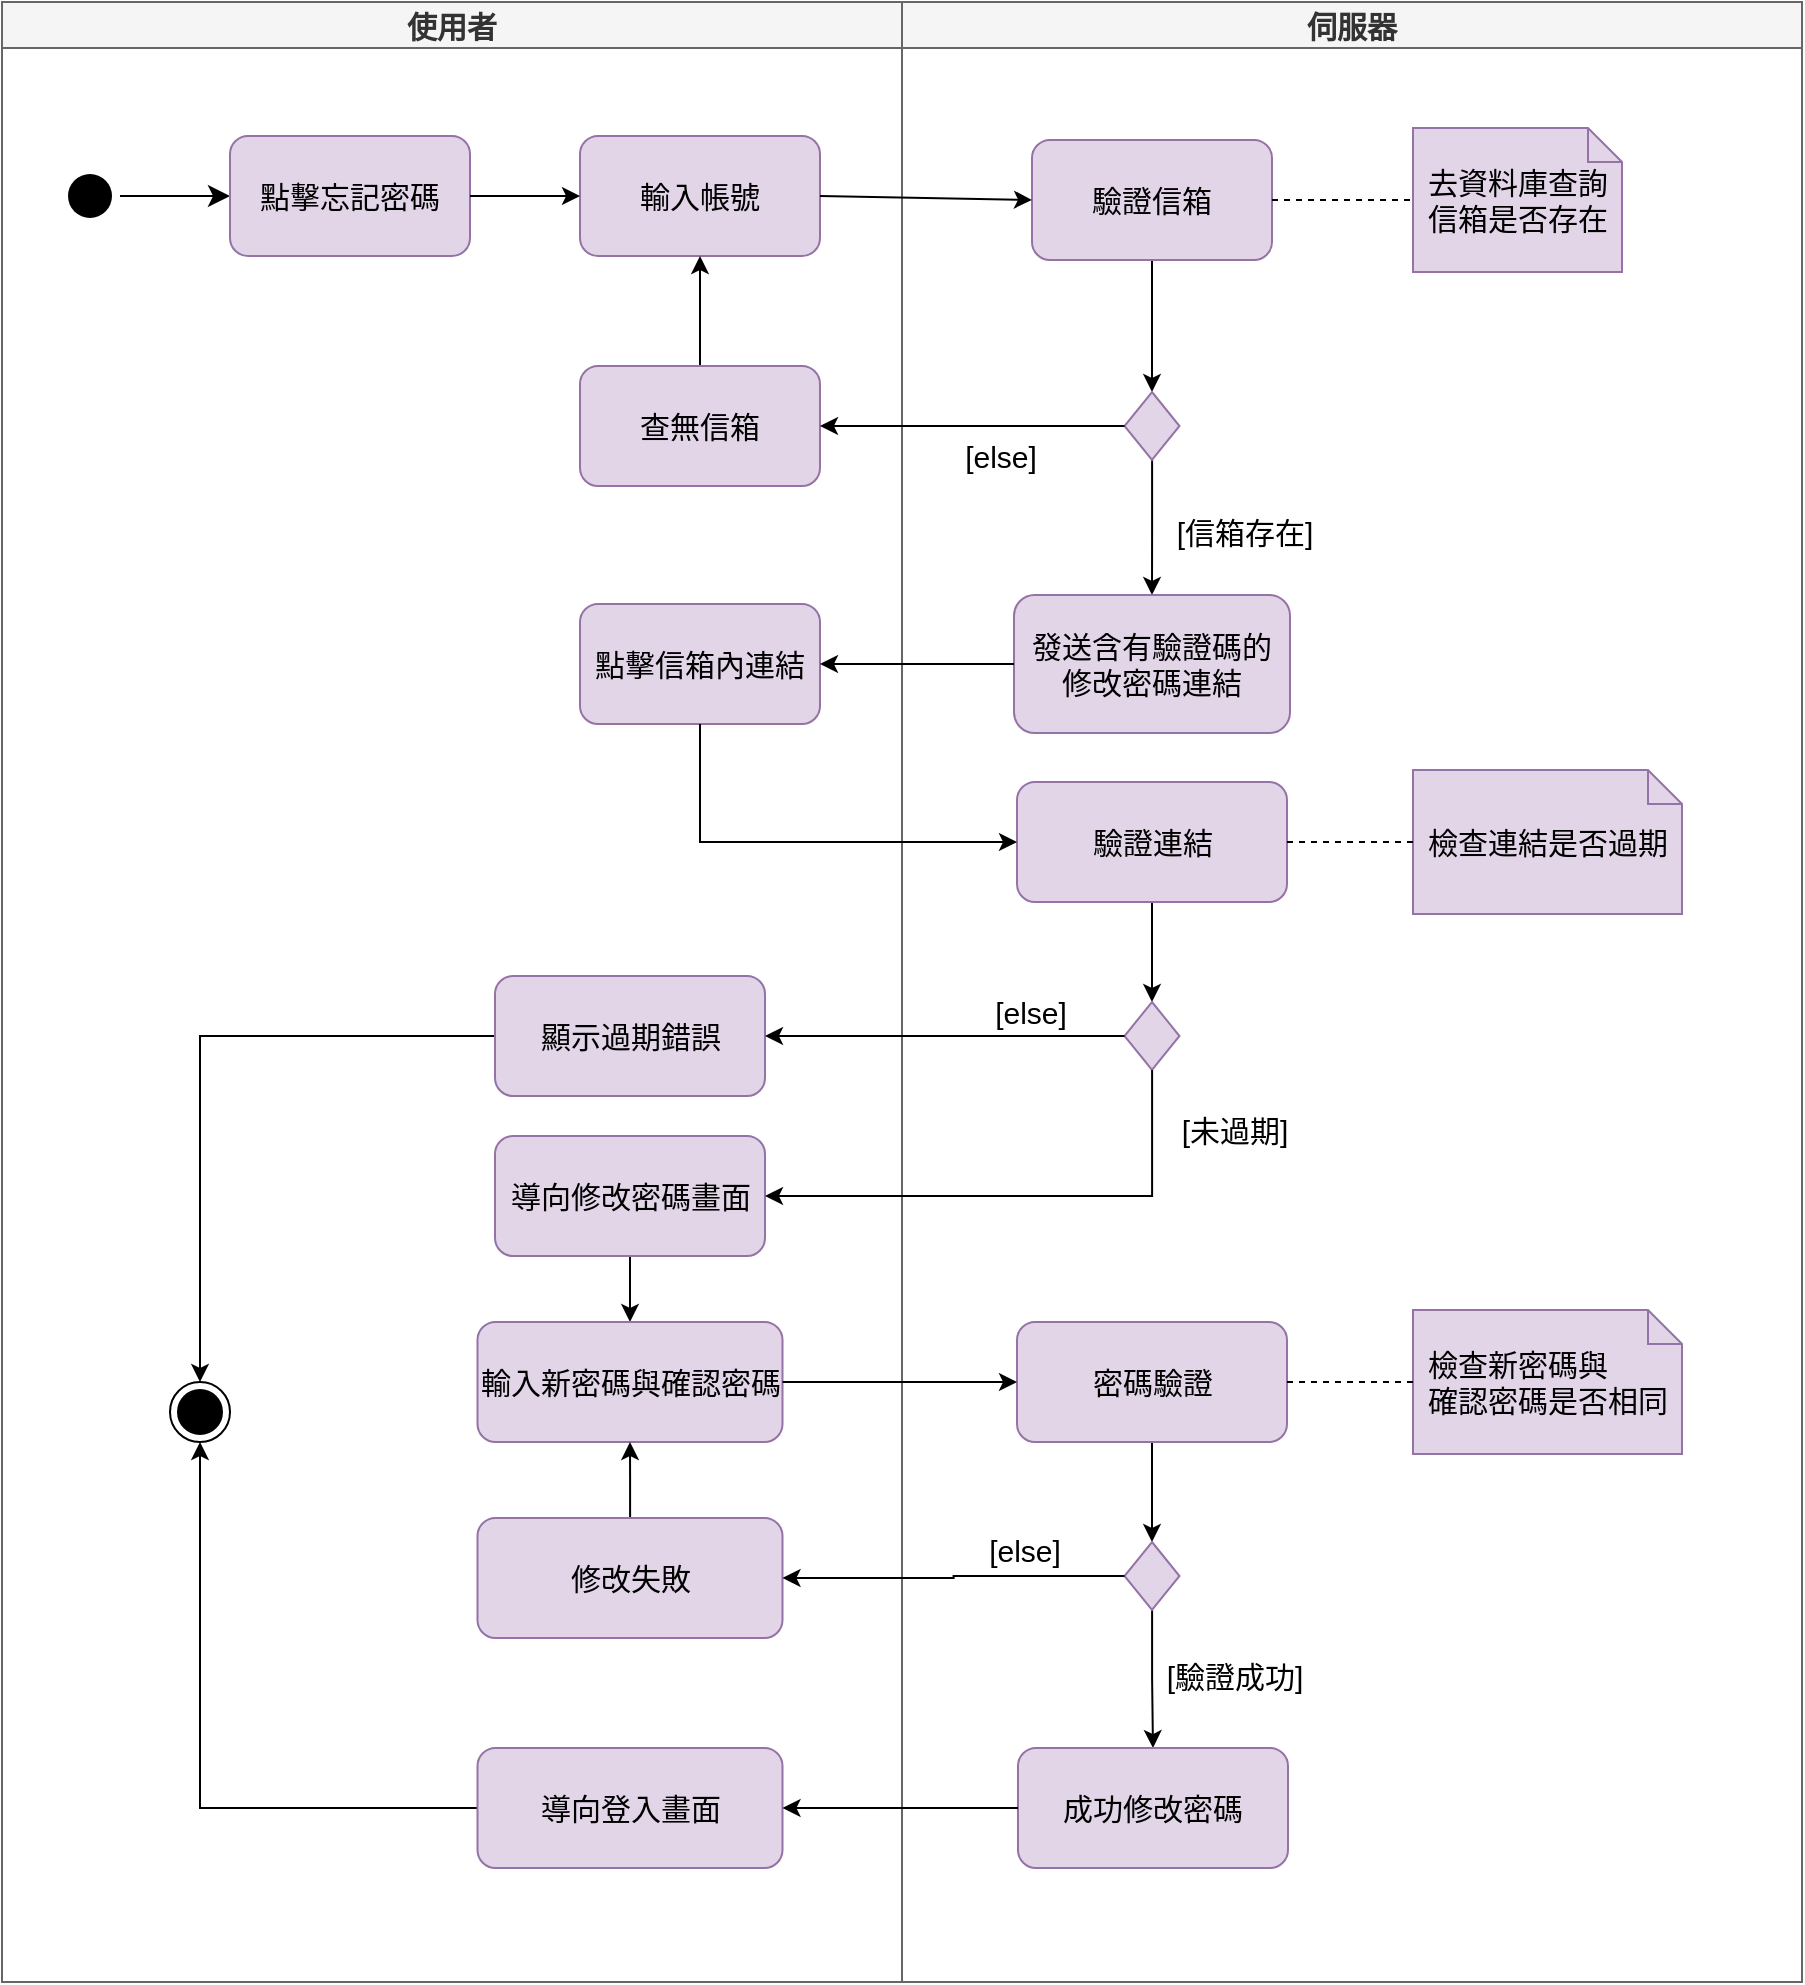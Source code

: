 <mxfile version="26.2.2">
  <diagram name="Page-1" id="e7e014a7-5840-1c2e-5031-d8a46d1fe8dd">
    <mxGraphModel dx="2320" dy="1391" grid="0" gridSize="10" guides="1" tooltips="1" connect="1" arrows="1" fold="1" page="0" pageScale="1" pageWidth="827" pageHeight="1169" background="none" math="0" shadow="0">
      <root>
        <mxCell id="0" />
        <mxCell id="1" parent="0" />
        <mxCell id="46HfgviB-f4tSXPry8XJ-41" value="使用者" style="swimlane;whiteSpace=wrap;fillColor=#f5f5f5;fontColor=#333333;strokeColor=#666666;fontSize=15;" vertex="1" parent="1">
          <mxGeometry x="210" y="120" width="450" height="990" as="geometry" />
        </mxCell>
        <mxCell id="46HfgviB-f4tSXPry8XJ-42" value="" style="ellipse;shape=startState;fillColor=#000000;strokeColor=none;fontSize=15;" vertex="1" parent="46HfgviB-f4tSXPry8XJ-41">
          <mxGeometry x="29" y="82" width="30" height="30" as="geometry" />
        </mxCell>
        <mxCell id="46HfgviB-f4tSXPry8XJ-43" value="" style="edgeStyle=elbowEdgeStyle;elbow=horizontal;verticalAlign=bottom;endArrow=classic;endSize=8;strokeColor=#000000;endFill=1;rounded=0;entryX=0;entryY=0.5;entryDx=0;entryDy=0;fontSize=15;" edge="1" parent="46HfgviB-f4tSXPry8XJ-41" source="46HfgviB-f4tSXPry8XJ-42" target="46HfgviB-f4tSXPry8XJ-44">
          <mxGeometry x="100" y="40" as="geometry">
            <mxPoint x="4.5" y="99" as="targetPoint" />
          </mxGeometry>
        </mxCell>
        <mxCell id="46HfgviB-f4tSXPry8XJ-44" value="&lt;span style=&quot;text-wrap-mode: nowrap;&quot;&gt;點擊忘記密碼&lt;/span&gt;" style="rounded=1;whiteSpace=wrap;html=1;fillColor=#e1d5e7;strokeColor=#9673a6;fontSize=15;" vertex="1" parent="46HfgviB-f4tSXPry8XJ-41">
          <mxGeometry x="114" y="67" width="120" height="60" as="geometry" />
        </mxCell>
        <mxCell id="46HfgviB-f4tSXPry8XJ-45" value="輸入帳號" style="rounded=1;whiteSpace=wrap;html=1;fillColor=#e1d5e7;strokeColor=#9673a6;fontSize=15;" vertex="1" parent="46HfgviB-f4tSXPry8XJ-41">
          <mxGeometry x="289" y="67" width="120" height="60" as="geometry" />
        </mxCell>
        <mxCell id="46HfgviB-f4tSXPry8XJ-46" value="" style="endArrow=classic;strokeColor=#000000;endFill=1;rounded=0;exitX=1;exitY=0.5;exitDx=0;exitDy=0;entryX=0;entryY=0.5;entryDx=0;entryDy=0;fontSize=15;" edge="1" parent="46HfgviB-f4tSXPry8XJ-41" source="46HfgviB-f4tSXPry8XJ-44" target="46HfgviB-f4tSXPry8XJ-45">
          <mxGeometry relative="1" as="geometry">
            <mxPoint x="114.5" y="99" as="sourcePoint" />
            <mxPoint x="168.667" y="164" as="targetPoint" />
          </mxGeometry>
        </mxCell>
        <mxCell id="46HfgviB-f4tSXPry8XJ-47" value="" style="ellipse;shape=endState;fillColor=#000000;strokeColor=#000000;fontSize=15;" vertex="1" parent="46HfgviB-f4tSXPry8XJ-41">
          <mxGeometry x="84" y="690" width="30" height="30" as="geometry" />
        </mxCell>
        <mxCell id="46HfgviB-f4tSXPry8XJ-50" style="edgeStyle=orthogonalEdgeStyle;rounded=0;orthogonalLoop=1;jettySize=auto;html=1;exitX=0.5;exitY=0;exitDx=0;exitDy=0;entryX=0.5;entryY=1;entryDx=0;entryDy=0;fontSize=15;" edge="1" parent="46HfgviB-f4tSXPry8XJ-41" source="46HfgviB-f4tSXPry8XJ-51" target="46HfgviB-f4tSXPry8XJ-45">
          <mxGeometry relative="1" as="geometry">
            <mxPoint x="359" y="129" as="targetPoint" />
          </mxGeometry>
        </mxCell>
        <mxCell id="46HfgviB-f4tSXPry8XJ-51" value="&lt;span style=&quot;text-wrap-mode: nowrap;&quot;&gt;查無信箱&lt;/span&gt;" style="rounded=1;whiteSpace=wrap;html=1;fillColor=#e1d5e7;strokeColor=#9673a6;fontSize=15;" vertex="1" parent="46HfgviB-f4tSXPry8XJ-41">
          <mxGeometry x="289" y="182" width="120" height="60" as="geometry" />
        </mxCell>
        <mxCell id="46HfgviB-f4tSXPry8XJ-53" value="&lt;span style=&quot;text-wrap-mode: nowrap;&quot;&gt;點擊信箱內連結&lt;/span&gt;" style="rounded=1;whiteSpace=wrap;html=1;fillColor=#e1d5e7;strokeColor=#9673a6;fontSize=15;" vertex="1" parent="46HfgviB-f4tSXPry8XJ-41">
          <mxGeometry x="289" y="301" width="120" height="60" as="geometry" />
        </mxCell>
        <mxCell id="46HfgviB-f4tSXPry8XJ-87" style="edgeStyle=orthogonalEdgeStyle;rounded=0;orthogonalLoop=1;jettySize=auto;html=1;entryX=0.5;entryY=0;entryDx=0;entryDy=0;" edge="1" parent="46HfgviB-f4tSXPry8XJ-41" source="46HfgviB-f4tSXPry8XJ-74" target="46HfgviB-f4tSXPry8XJ-81">
          <mxGeometry relative="1" as="geometry" />
        </mxCell>
        <mxCell id="46HfgviB-f4tSXPry8XJ-74" value="導向修改密碼畫面" style="rounded=1;whiteSpace=wrap;html=1;fillColor=#e1d5e7;strokeColor=#9673a6;fontSize=15;" vertex="1" parent="46HfgviB-f4tSXPry8XJ-41">
          <mxGeometry x="246.5" y="567" width="135" height="60" as="geometry" />
        </mxCell>
        <mxCell id="46HfgviB-f4tSXPry8XJ-80" style="edgeStyle=orthogonalEdgeStyle;rounded=0;orthogonalLoop=1;jettySize=auto;html=1;entryX=0.5;entryY=0;entryDx=0;entryDy=0;" edge="1" parent="46HfgviB-f4tSXPry8XJ-41" source="46HfgviB-f4tSXPry8XJ-78" target="46HfgviB-f4tSXPry8XJ-47">
          <mxGeometry relative="1" as="geometry" />
        </mxCell>
        <mxCell id="46HfgviB-f4tSXPry8XJ-78" value="顯示過期錯誤" style="rounded=1;whiteSpace=wrap;html=1;fillColor=#e1d5e7;strokeColor=#9673a6;fontSize=15;" vertex="1" parent="46HfgviB-f4tSXPry8XJ-41">
          <mxGeometry x="246.5" y="487" width="135" height="60" as="geometry" />
        </mxCell>
        <mxCell id="46HfgviB-f4tSXPry8XJ-81" value="輸入新密碼與確認密碼" style="rounded=1;whiteSpace=wrap;html=1;fillColor=#e1d5e7;strokeColor=#9673a6;fontSize=15;" vertex="1" parent="46HfgviB-f4tSXPry8XJ-41">
          <mxGeometry x="237.75" y="660" width="152.5" height="60" as="geometry" />
        </mxCell>
        <mxCell id="46HfgviB-f4tSXPry8XJ-95" style="edgeStyle=orthogonalEdgeStyle;rounded=0;orthogonalLoop=1;jettySize=auto;html=1;entryX=0.5;entryY=1;entryDx=0;entryDy=0;" edge="1" parent="46HfgviB-f4tSXPry8XJ-41" source="46HfgviB-f4tSXPry8XJ-93" target="46HfgviB-f4tSXPry8XJ-81">
          <mxGeometry relative="1" as="geometry" />
        </mxCell>
        <mxCell id="46HfgviB-f4tSXPry8XJ-93" value="修改失敗" style="rounded=1;whiteSpace=wrap;html=1;fillColor=#e1d5e7;strokeColor=#9673a6;fontSize=15;" vertex="1" parent="46HfgviB-f4tSXPry8XJ-41">
          <mxGeometry x="237.75" y="758" width="152.5" height="60" as="geometry" />
        </mxCell>
        <mxCell id="46HfgviB-f4tSXPry8XJ-99" style="edgeStyle=orthogonalEdgeStyle;rounded=0;orthogonalLoop=1;jettySize=auto;html=1;exitX=0;exitY=0.5;exitDx=0;exitDy=0;" edge="1" parent="46HfgviB-f4tSXPry8XJ-41" source="46HfgviB-f4tSXPry8XJ-97" target="46HfgviB-f4tSXPry8XJ-47">
          <mxGeometry relative="1" as="geometry">
            <mxPoint x="237.75" y="868.077" as="sourcePoint" />
          </mxGeometry>
        </mxCell>
        <mxCell id="46HfgviB-f4tSXPry8XJ-97" value="導向登入畫面" style="rounded=1;whiteSpace=wrap;html=1;fillColor=#e1d5e7;strokeColor=#9673a6;fontSize=15;" vertex="1" parent="46HfgviB-f4tSXPry8XJ-41">
          <mxGeometry x="237.75" y="873" width="152.5" height="60" as="geometry" />
        </mxCell>
        <mxCell id="46HfgviB-f4tSXPry8XJ-56" value="伺服器" style="swimlane;whiteSpace=wrap;fillColor=#f5f5f5;fontColor=#333333;strokeColor=#666666;fontSize=15;" vertex="1" parent="1">
          <mxGeometry x="660" y="120" width="450" height="990" as="geometry" />
        </mxCell>
        <mxCell id="46HfgviB-f4tSXPry8XJ-57" value="去資料庫查詢信箱是否存在" style="shape=note;whiteSpace=wrap;size=17;align=left;fillColor=#e1d5e7;strokeColor=#9673a6;perimeterSpacing=0;spacingLeft=5;fontSize=15;" vertex="1" parent="46HfgviB-f4tSXPry8XJ-56">
          <mxGeometry x="255.5" y="63" width="104.5" height="72" as="geometry" />
        </mxCell>
        <mxCell id="46HfgviB-f4tSXPry8XJ-58" value="" style="endArrow=classic;strokeColor=#000000;endFill=1;rounded=0;entryX=0.5;entryY=0;entryDx=0;entryDy=0;exitX=0.5;exitY=1;exitDx=0;exitDy=0;fontSize=15;" edge="1" parent="46HfgviB-f4tSXPry8XJ-56" source="46HfgviB-f4tSXPry8XJ-59" target="46HfgviB-f4tSXPry8XJ-62">
          <mxGeometry relative="1" as="geometry">
            <mxPoint x="124.545" y="142" as="sourcePoint" />
            <mxPoint x="80.955" y="325" as="targetPoint" />
          </mxGeometry>
        </mxCell>
        <mxCell id="46HfgviB-f4tSXPry8XJ-59" value="驗證信箱" style="rounded=1;whiteSpace=wrap;html=1;fillColor=#e1d5e7;strokeColor=#9673a6;fontSize=15;" vertex="1" parent="46HfgviB-f4tSXPry8XJ-56">
          <mxGeometry x="65" y="69" width="120" height="60" as="geometry" />
        </mxCell>
        <mxCell id="46HfgviB-f4tSXPry8XJ-60" value="" style="endArrow=none;strokeColor=#000000;endFill=0;rounded=0;dashed=1;exitX=1;exitY=0.5;exitDx=0;exitDy=0;fontColor=default;fontSize=15;" edge="1" parent="46HfgviB-f4tSXPry8XJ-56" source="46HfgviB-f4tSXPry8XJ-59" target="46HfgviB-f4tSXPry8XJ-57">
          <mxGeometry relative="1" as="geometry">
            <mxPoint x="185.5" y="99" as="sourcePoint" />
          </mxGeometry>
        </mxCell>
        <mxCell id="46HfgviB-f4tSXPry8XJ-61" style="edgeStyle=orthogonalEdgeStyle;rounded=0;orthogonalLoop=1;jettySize=auto;html=1;entryX=0.5;entryY=0;entryDx=0;entryDy=0;fontSize=15;" edge="1" parent="46HfgviB-f4tSXPry8XJ-56" source="46HfgviB-f4tSXPry8XJ-62" target="46HfgviB-f4tSXPry8XJ-64">
          <mxGeometry relative="1" as="geometry" />
        </mxCell>
        <mxCell id="46HfgviB-f4tSXPry8XJ-62" value="" style="rhombus;whiteSpace=wrap;html=1;fillColor=#e1d5e7;strokeColor=#9673a6;fontSize=15;" vertex="1" parent="46HfgviB-f4tSXPry8XJ-56">
          <mxGeometry x="111.25" y="195" width="27.5" height="34" as="geometry" />
        </mxCell>
        <mxCell id="46HfgviB-f4tSXPry8XJ-63" value="[信箱存在]" style="text;html=1;align=center;verticalAlign=middle;resizable=0;points=[];autosize=1;strokeColor=none;fillColor=none;fontSize=15;rotation=0;" vertex="1" parent="46HfgviB-f4tSXPry8XJ-56">
          <mxGeometry x="126" y="250" width="90" height="30" as="geometry" />
        </mxCell>
        <mxCell id="46HfgviB-f4tSXPry8XJ-64" value="&lt;span style=&quot;text-wrap-mode: nowrap;&quot;&gt;發送含有驗證碼的&lt;br&gt;修改密碼連結&lt;/span&gt;" style="rounded=1;whiteSpace=wrap;html=1;fillColor=#e1d5e7;strokeColor=#9673a6;fontSize=15;" vertex="1" parent="46HfgviB-f4tSXPry8XJ-56">
          <mxGeometry x="56" y="296.5" width="138" height="69" as="geometry" />
        </mxCell>
        <mxCell id="46HfgviB-f4tSXPry8XJ-65" value="[else]" style="text;html=1;align=center;verticalAlign=middle;resizable=0;points=[];autosize=1;strokeColor=none;fillColor=none;fontSize=15;" vertex="1" parent="46HfgviB-f4tSXPry8XJ-56">
          <mxGeometry x="19" y="212" width="60" height="30" as="geometry" />
        </mxCell>
        <mxCell id="46HfgviB-f4tSXPry8XJ-73" style="edgeStyle=orthogonalEdgeStyle;rounded=0;orthogonalLoop=1;jettySize=auto;html=1;entryX=0.5;entryY=0;entryDx=0;entryDy=0;" edge="1" parent="46HfgviB-f4tSXPry8XJ-56" source="46HfgviB-f4tSXPry8XJ-69" target="46HfgviB-f4tSXPry8XJ-72">
          <mxGeometry relative="1" as="geometry" />
        </mxCell>
        <mxCell id="46HfgviB-f4tSXPry8XJ-69" value="驗證連結" style="rounded=1;whiteSpace=wrap;html=1;fillColor=#e1d5e7;strokeColor=#9673a6;fontSize=15;" vertex="1" parent="46HfgviB-f4tSXPry8XJ-56">
          <mxGeometry x="57.5" y="390" width="135" height="60" as="geometry" />
        </mxCell>
        <mxCell id="46HfgviB-f4tSXPry8XJ-70" value="檢查連結是否過期" style="shape=note;whiteSpace=wrap;size=17;align=left;fillColor=#e1d5e7;strokeColor=#9673a6;perimeterSpacing=0;spacingLeft=5;fontSize=15;" vertex="1" parent="46HfgviB-f4tSXPry8XJ-56">
          <mxGeometry x="255.5" y="384" width="134.5" height="72" as="geometry" />
        </mxCell>
        <mxCell id="46HfgviB-f4tSXPry8XJ-71" value="" style="endArrow=none;strokeColor=#000000;endFill=0;rounded=0;dashed=1;exitX=1;exitY=0.5;exitDx=0;exitDy=0;fontColor=default;fontSize=15;entryX=0;entryY=0.5;entryDx=0;entryDy=0;entryPerimeter=0;" edge="1" parent="46HfgviB-f4tSXPry8XJ-56" source="46HfgviB-f4tSXPry8XJ-69" target="46HfgviB-f4tSXPry8XJ-70">
          <mxGeometry relative="1" as="geometry">
            <mxPoint x="189.5" y="419.5" as="sourcePoint" />
            <mxPoint x="260.5" y="419.5" as="targetPoint" />
          </mxGeometry>
        </mxCell>
        <mxCell id="46HfgviB-f4tSXPry8XJ-72" value="" style="rhombus;whiteSpace=wrap;html=1;fillColor=#e1d5e7;strokeColor=#9673a6;fontSize=15;" vertex="1" parent="46HfgviB-f4tSXPry8XJ-56">
          <mxGeometry x="111.25" y="500" width="27.5" height="34" as="geometry" />
        </mxCell>
        <mxCell id="46HfgviB-f4tSXPry8XJ-76" value="[未過期]" style="text;html=1;align=center;verticalAlign=middle;resizable=0;points=[];autosize=1;strokeColor=none;fillColor=none;fontSize=15;rotation=0;" vertex="1" parent="46HfgviB-f4tSXPry8XJ-56">
          <mxGeometry x="126" y="549" width="80" height="30" as="geometry" />
        </mxCell>
        <mxCell id="46HfgviB-f4tSXPry8XJ-77" value="[else]" style="text;html=1;align=center;verticalAlign=middle;resizable=0;points=[];autosize=1;strokeColor=none;fillColor=none;fontSize=15;rotation=0;" vertex="1" parent="46HfgviB-f4tSXPry8XJ-56">
          <mxGeometry x="34" y="490" width="60" height="30" as="geometry" />
        </mxCell>
        <mxCell id="46HfgviB-f4tSXPry8XJ-89" style="edgeStyle=orthogonalEdgeStyle;rounded=0;orthogonalLoop=1;jettySize=auto;html=1;entryX=0.5;entryY=0;entryDx=0;entryDy=0;" edge="1" parent="46HfgviB-f4tSXPry8XJ-56" source="46HfgviB-f4tSXPry8XJ-82" target="46HfgviB-f4tSXPry8XJ-88">
          <mxGeometry relative="1" as="geometry" />
        </mxCell>
        <mxCell id="46HfgviB-f4tSXPry8XJ-82" value="密碼驗證" style="rounded=1;whiteSpace=wrap;html=1;fillColor=#e1d5e7;strokeColor=#9673a6;fontSize=15;" vertex="1" parent="46HfgviB-f4tSXPry8XJ-56">
          <mxGeometry x="57.5" y="660" width="135" height="60" as="geometry" />
        </mxCell>
        <mxCell id="46HfgviB-f4tSXPry8XJ-84" value="檢查新密碼與&#xa;確認密碼是否相同" style="shape=note;whiteSpace=wrap;size=17;align=left;fillColor=#e1d5e7;strokeColor=#9673a6;perimeterSpacing=0;spacingLeft=5;fontSize=15;" vertex="1" parent="46HfgviB-f4tSXPry8XJ-56">
          <mxGeometry x="255.5" y="654" width="134.5" height="72" as="geometry" />
        </mxCell>
        <mxCell id="46HfgviB-f4tSXPry8XJ-86" value="" style="endArrow=none;strokeColor=#000000;endFill=0;rounded=0;dashed=1;exitX=1;exitY=0.5;exitDx=0;exitDy=0;fontColor=default;fontSize=15;entryX=0;entryY=0.5;entryDx=0;entryDy=0;entryPerimeter=0;" edge="1" parent="46HfgviB-f4tSXPry8XJ-56" source="46HfgviB-f4tSXPry8XJ-82" target="46HfgviB-f4tSXPry8XJ-84">
          <mxGeometry relative="1" as="geometry">
            <mxPoint x="194" y="640" as="sourcePoint" />
            <mxPoint x="257" y="640" as="targetPoint" />
          </mxGeometry>
        </mxCell>
        <mxCell id="46HfgviB-f4tSXPry8XJ-91" style="edgeStyle=orthogonalEdgeStyle;rounded=0;orthogonalLoop=1;jettySize=auto;html=1;" edge="1" parent="46HfgviB-f4tSXPry8XJ-56" source="46HfgviB-f4tSXPry8XJ-88" target="46HfgviB-f4tSXPry8XJ-90">
          <mxGeometry relative="1" as="geometry" />
        </mxCell>
        <mxCell id="46HfgviB-f4tSXPry8XJ-88" value="" style="rhombus;whiteSpace=wrap;html=1;fillColor=#e1d5e7;strokeColor=#9673a6;fontSize=15;" vertex="1" parent="46HfgviB-f4tSXPry8XJ-56">
          <mxGeometry x="111.25" y="770" width="27.5" height="34" as="geometry" />
        </mxCell>
        <mxCell id="46HfgviB-f4tSXPry8XJ-90" value="成功修改密碼" style="rounded=1;whiteSpace=wrap;html=1;fillColor=#e1d5e7;strokeColor=#9673a6;fontSize=15;" vertex="1" parent="46HfgviB-f4tSXPry8XJ-56">
          <mxGeometry x="58" y="873" width="135" height="60" as="geometry" />
        </mxCell>
        <mxCell id="46HfgviB-f4tSXPry8XJ-92" value="[驗證成功]" style="text;html=1;align=center;verticalAlign=middle;resizable=0;points=[];autosize=1;strokeColor=none;fillColor=none;fontSize=15;rotation=0;" vertex="1" parent="46HfgviB-f4tSXPry8XJ-56">
          <mxGeometry x="123" y="822" width="86" height="30" as="geometry" />
        </mxCell>
        <mxCell id="46HfgviB-f4tSXPry8XJ-96" value="[else&lt;span style=&quot;background-color: transparent; color: light-dark(rgb(0, 0, 0), rgb(255, 255, 255));&quot;&gt;]&lt;/span&gt;" style="text;html=1;align=center;verticalAlign=middle;resizable=0;points=[];autosize=1;strokeColor=none;fillColor=none;fontSize=15;rotation=0;" vertex="1" parent="46HfgviB-f4tSXPry8XJ-56">
          <mxGeometry x="34" y="759" width="54" height="30" as="geometry" />
        </mxCell>
        <mxCell id="46HfgviB-f4tSXPry8XJ-66" style="edgeStyle=orthogonalEdgeStyle;rounded=0;orthogonalLoop=1;jettySize=auto;html=1;entryX=1;entryY=0.5;entryDx=0;entryDy=0;fontSize=15;" edge="1" parent="1" source="46HfgviB-f4tSXPry8XJ-64" target="46HfgviB-f4tSXPry8XJ-53">
          <mxGeometry relative="1" as="geometry" />
        </mxCell>
        <mxCell id="46HfgviB-f4tSXPry8XJ-68" style="edgeStyle=orthogonalEdgeStyle;rounded=0;orthogonalLoop=1;jettySize=auto;html=1;entryX=1;entryY=0.5;entryDx=0;entryDy=0;fontSize=15;" edge="1" parent="1" source="46HfgviB-f4tSXPry8XJ-62" target="46HfgviB-f4tSXPry8XJ-51">
          <mxGeometry relative="1" as="geometry" />
        </mxCell>
        <mxCell id="46HfgviB-f4tSXPry8XJ-55" value="" style="endArrow=classic;strokeColor=#000000;endFill=1;rounded=0;exitX=1;exitY=0.5;exitDx=0;exitDy=0;entryX=0;entryY=0.5;entryDx=0;entryDy=0;fontSize=15;" edge="1" parent="1" source="46HfgviB-f4tSXPry8XJ-45" target="46HfgviB-f4tSXPry8XJ-59">
          <mxGeometry relative="1" as="geometry">
            <mxPoint x="605.5" y="288.375" as="sourcePoint" />
            <mxPoint x="510" y="219" as="targetPoint" />
          </mxGeometry>
        </mxCell>
        <mxCell id="46HfgviB-f4tSXPry8XJ-52" style="edgeStyle=orthogonalEdgeStyle;rounded=0;orthogonalLoop=1;jettySize=auto;html=1;entryX=0;entryY=0.5;entryDx=0;entryDy=0;fontSize=15;exitX=0.5;exitY=1;exitDx=0;exitDy=0;" edge="1" parent="1" source="46HfgviB-f4tSXPry8XJ-53" target="46HfgviB-f4tSXPry8XJ-69">
          <mxGeometry relative="1" as="geometry" />
        </mxCell>
        <mxCell id="46HfgviB-f4tSXPry8XJ-75" style="edgeStyle=orthogonalEdgeStyle;rounded=0;orthogonalLoop=1;jettySize=auto;html=1;entryX=1;entryY=0.5;entryDx=0;entryDy=0;" edge="1" parent="1" source="46HfgviB-f4tSXPry8XJ-72" target="46HfgviB-f4tSXPry8XJ-74">
          <mxGeometry relative="1" as="geometry">
            <Array as="points">
              <mxPoint x="785" y="717" />
            </Array>
          </mxGeometry>
        </mxCell>
        <mxCell id="46HfgviB-f4tSXPry8XJ-79" style="edgeStyle=orthogonalEdgeStyle;rounded=0;orthogonalLoop=1;jettySize=auto;html=1;entryX=1;entryY=0.5;entryDx=0;entryDy=0;" edge="1" parent="1" source="46HfgviB-f4tSXPry8XJ-72" target="46HfgviB-f4tSXPry8XJ-78">
          <mxGeometry relative="1" as="geometry" />
        </mxCell>
        <mxCell id="46HfgviB-f4tSXPry8XJ-83" style="edgeStyle=orthogonalEdgeStyle;rounded=0;orthogonalLoop=1;jettySize=auto;html=1;entryX=0;entryY=0.5;entryDx=0;entryDy=0;" edge="1" parent="1" source="46HfgviB-f4tSXPry8XJ-81" target="46HfgviB-f4tSXPry8XJ-82">
          <mxGeometry relative="1" as="geometry" />
        </mxCell>
        <mxCell id="46HfgviB-f4tSXPry8XJ-94" style="edgeStyle=orthogonalEdgeStyle;rounded=0;orthogonalLoop=1;jettySize=auto;html=1;entryX=1;entryY=0.5;entryDx=0;entryDy=0;" edge="1" parent="1" source="46HfgviB-f4tSXPry8XJ-88" target="46HfgviB-f4tSXPry8XJ-93">
          <mxGeometry relative="1" as="geometry" />
        </mxCell>
        <mxCell id="46HfgviB-f4tSXPry8XJ-98" style="edgeStyle=orthogonalEdgeStyle;rounded=0;orthogonalLoop=1;jettySize=auto;html=1;entryX=1;entryY=0.5;entryDx=0;entryDy=0;" edge="1" parent="1" source="46HfgviB-f4tSXPry8XJ-90" target="46HfgviB-f4tSXPry8XJ-97">
          <mxGeometry relative="1" as="geometry" />
        </mxCell>
      </root>
    </mxGraphModel>
  </diagram>
</mxfile>
